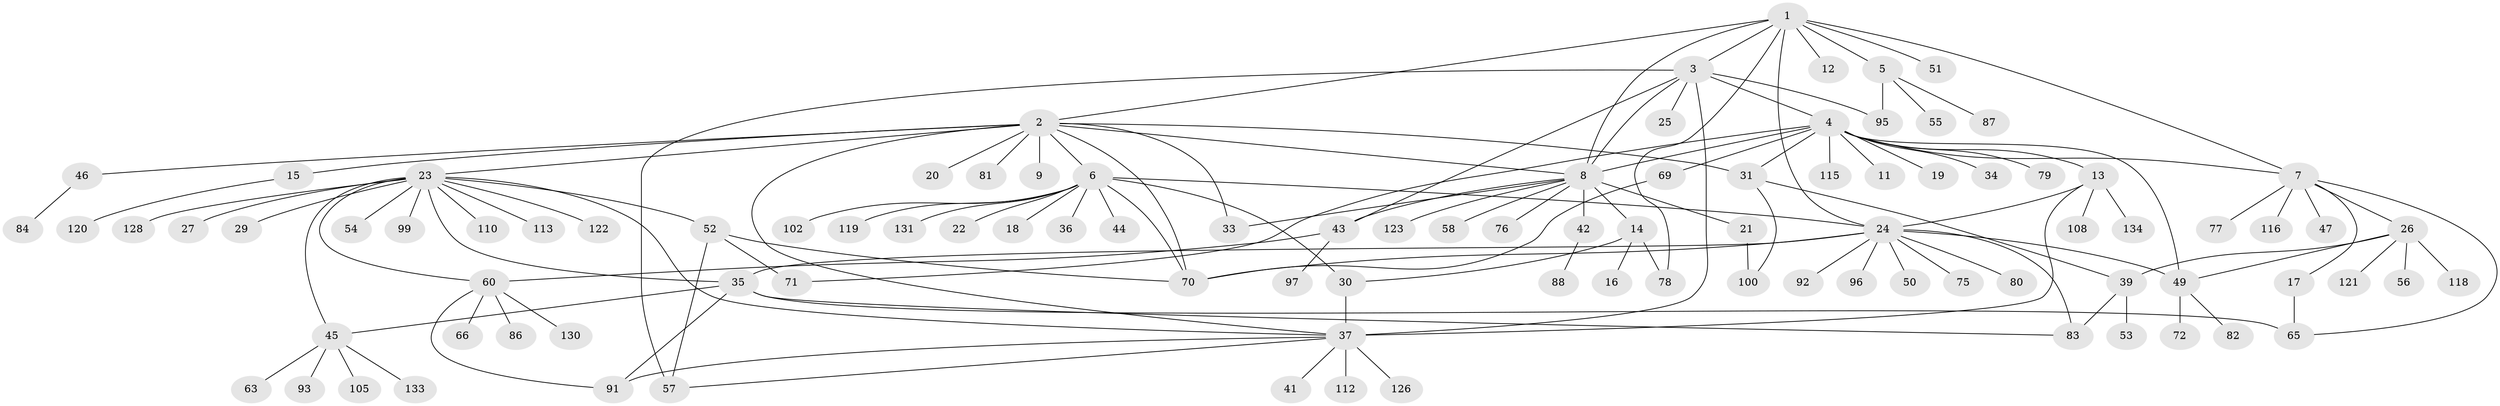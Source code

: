 // Generated by graph-tools (version 1.1) at 2025/51/02/27/25 19:51:59]
// undirected, 101 vertices, 136 edges
graph export_dot {
graph [start="1"]
  node [color=gray90,style=filled];
  1 [super="+32"];
  2 [super="+111"];
  3 [super="+10"];
  4;
  5 [super="+59"];
  6 [super="+106"];
  7 [super="+90"];
  8 [super="+68"];
  9 [super="+48"];
  11;
  12;
  13 [super="+74"];
  14 [super="+61"];
  15;
  16;
  17;
  18 [super="+98"];
  19;
  20;
  21 [super="+109"];
  22;
  23 [super="+38"];
  24 [super="+40"];
  25;
  26 [super="+28"];
  27;
  29 [super="+101"];
  30 [super="+124"];
  31 [super="+104"];
  33 [super="+132"];
  34;
  35;
  36;
  37 [super="+89"];
  39;
  41;
  42 [super="+64"];
  43 [super="+62"];
  44;
  45 [super="+94"];
  46;
  47;
  49 [super="+107"];
  50;
  51;
  52 [super="+67"];
  53;
  54 [super="+73"];
  55;
  56;
  57 [super="+117"];
  58;
  60 [super="+127"];
  63;
  65;
  66;
  69;
  70 [super="+85"];
  71 [super="+103"];
  72;
  75;
  76;
  77;
  78;
  79;
  80;
  81;
  82;
  83 [super="+114"];
  84;
  86;
  87;
  88;
  91 [super="+129"];
  92 [super="+125"];
  93;
  95;
  96;
  97;
  99;
  100;
  102;
  105;
  108;
  110;
  112;
  113;
  115;
  116;
  118;
  119 [super="+135"];
  120;
  121;
  122;
  123;
  126;
  128;
  130;
  131;
  133;
  134;
  1 -- 2;
  1 -- 3;
  1 -- 5;
  1 -- 7;
  1 -- 8;
  1 -- 12;
  1 -- 24;
  1 -- 51;
  1 -- 78;
  2 -- 6;
  2 -- 8;
  2 -- 9;
  2 -- 15;
  2 -- 20;
  2 -- 23;
  2 -- 33;
  2 -- 37;
  2 -- 46;
  2 -- 81;
  2 -- 31;
  2 -- 70;
  3 -- 4;
  3 -- 8;
  3 -- 25;
  3 -- 37 [weight=3];
  3 -- 43;
  3 -- 57;
  3 -- 95;
  4 -- 7;
  4 -- 8;
  4 -- 11;
  4 -- 13;
  4 -- 19;
  4 -- 31;
  4 -- 34;
  4 -- 69;
  4 -- 71;
  4 -- 79;
  4 -- 115;
  4 -- 49;
  5 -- 55;
  5 -- 87;
  5 -- 95;
  6 -- 18;
  6 -- 22;
  6 -- 24;
  6 -- 30 [weight=2];
  6 -- 36;
  6 -- 44;
  6 -- 102;
  6 -- 119;
  6 -- 131;
  6 -- 70;
  7 -- 17;
  7 -- 26;
  7 -- 47;
  7 -- 65;
  7 -- 77;
  7 -- 116;
  8 -- 14;
  8 -- 21 [weight=2];
  8 -- 42;
  8 -- 43;
  8 -- 58;
  8 -- 76;
  8 -- 123;
  8 -- 33;
  13 -- 37;
  13 -- 134;
  13 -- 24;
  13 -- 108;
  14 -- 16;
  14 -- 78;
  14 -- 30;
  15 -- 120;
  17 -- 65;
  21 -- 100;
  23 -- 27;
  23 -- 29;
  23 -- 35;
  23 -- 37;
  23 -- 45;
  23 -- 52;
  23 -- 54;
  23 -- 60;
  23 -- 99;
  23 -- 110;
  23 -- 113;
  23 -- 122;
  23 -- 128;
  24 -- 35;
  24 -- 49;
  24 -- 50;
  24 -- 70;
  24 -- 75;
  24 -- 80;
  24 -- 92;
  24 -- 96;
  24 -- 83;
  26 -- 39;
  26 -- 56;
  26 -- 121;
  26 -- 118;
  26 -- 49;
  30 -- 37;
  31 -- 100;
  31 -- 39;
  35 -- 45;
  35 -- 65;
  35 -- 91;
  35 -- 83;
  37 -- 41;
  37 -- 112;
  37 -- 126;
  37 -- 57;
  37 -- 91;
  39 -- 53;
  39 -- 83;
  42 -- 88;
  43 -- 60;
  43 -- 97;
  45 -- 63;
  45 -- 93;
  45 -- 133;
  45 -- 105;
  46 -- 84;
  49 -- 72;
  49 -- 82;
  52 -- 70;
  52 -- 71;
  52 -- 57;
  60 -- 66;
  60 -- 86;
  60 -- 130;
  60 -- 91;
  69 -- 70;
}
